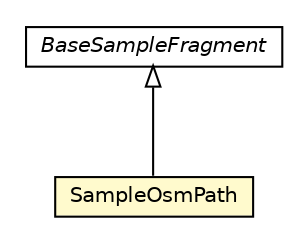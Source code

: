 #!/usr/local/bin/dot
#
# Class diagram 
# Generated by UMLGraph version R5_6-24-gf6e263 (http://www.umlgraph.org/)
#

digraph G {
	edge [fontname="Helvetica",fontsize=10,labelfontname="Helvetica",labelfontsize=10];
	node [fontname="Helvetica",fontsize=10,shape=plaintext];
	nodesep=0.25;
	ranksep=0.5;
	// org.osmdroid.samplefragments.BaseSampleFragment
	c3431 [label=<<table title="org.osmdroid.samplefragments.BaseSampleFragment" border="0" cellborder="1" cellspacing="0" cellpadding="2" port="p" href="./BaseSampleFragment.html">
		<tr><td><table border="0" cellspacing="0" cellpadding="1">
<tr><td align="center" balign="center"><font face="Helvetica-Oblique"> BaseSampleFragment </font></td></tr>
		</table></td></tr>
		</table>>, URL="./BaseSampleFragment.html", fontname="Helvetica", fontcolor="black", fontsize=10.0];
	// org.osmdroid.samplefragments.SampleOsmPath
	c3461 [label=<<table title="org.osmdroid.samplefragments.SampleOsmPath" border="0" cellborder="1" cellspacing="0" cellpadding="2" port="p" bgcolor="lemonChiffon" href="./SampleOsmPath.html">
		<tr><td><table border="0" cellspacing="0" cellpadding="1">
<tr><td align="center" balign="center"> SampleOsmPath </td></tr>
		</table></td></tr>
		</table>>, URL="./SampleOsmPath.html", fontname="Helvetica", fontcolor="black", fontsize=10.0];
	//org.osmdroid.samplefragments.SampleOsmPath extends org.osmdroid.samplefragments.BaseSampleFragment
	c3431:p -> c3461:p [dir=back,arrowtail=empty];
}

